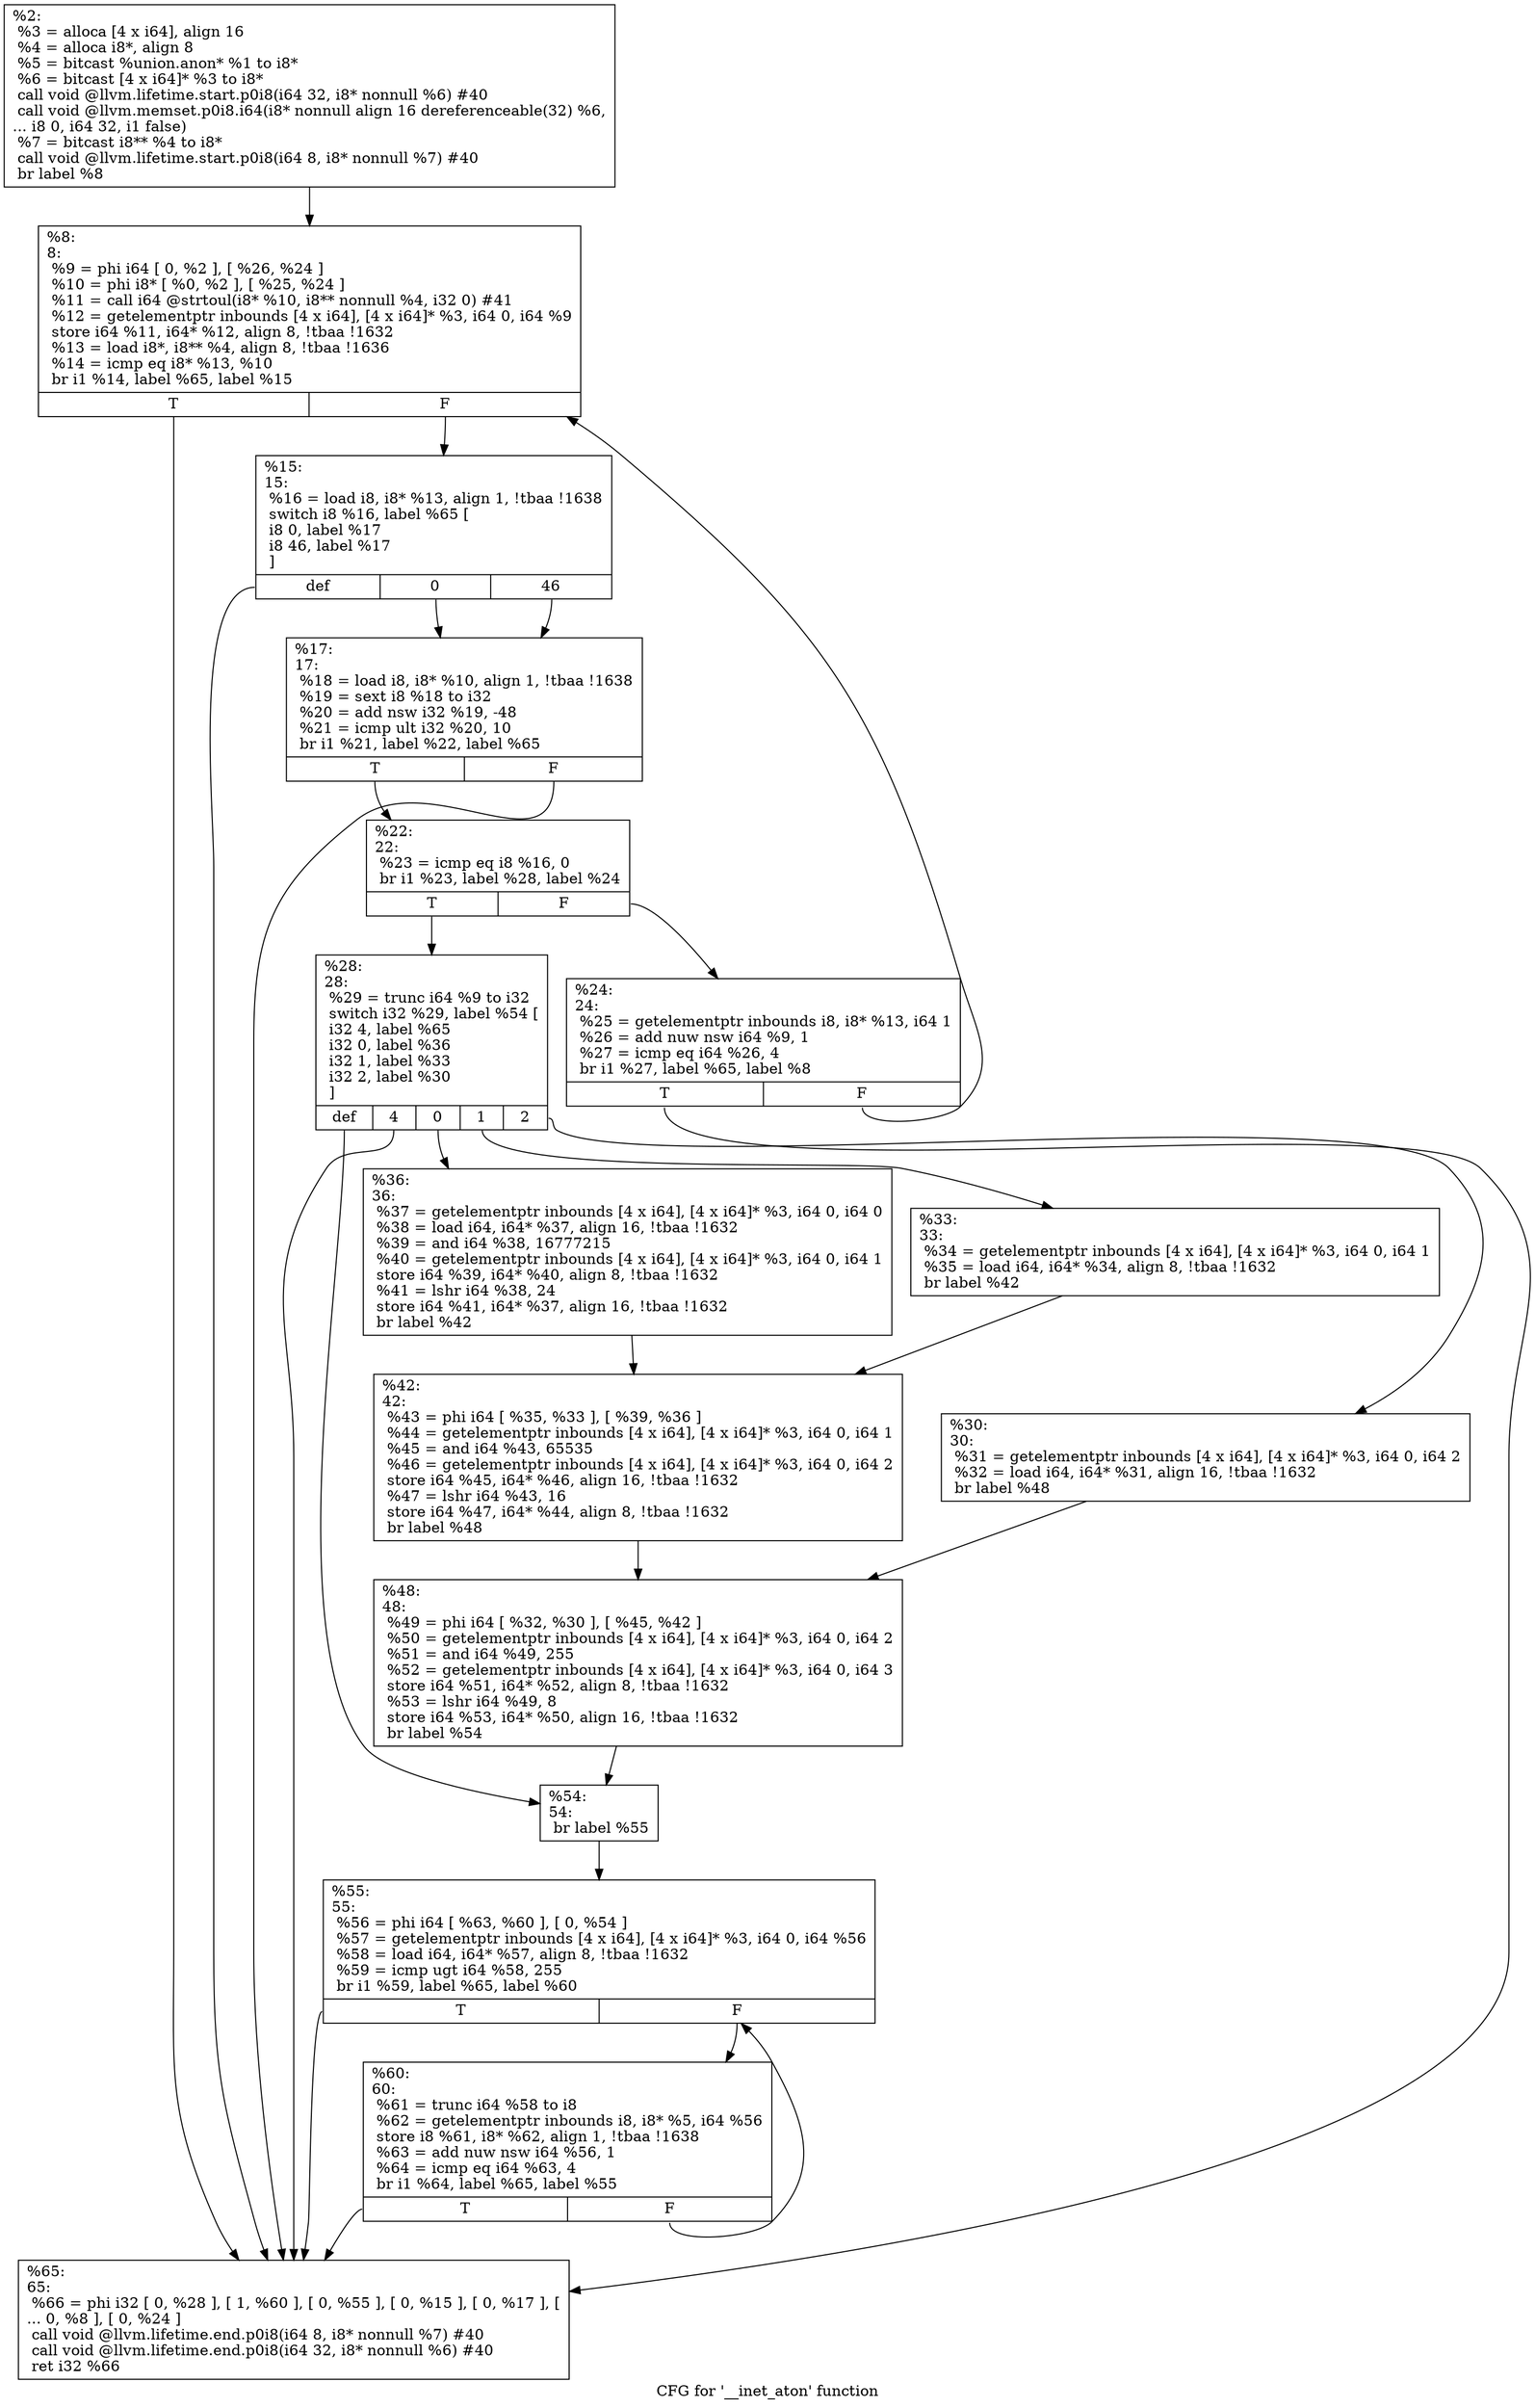 digraph "CFG for '__inet_aton' function" {
	label="CFG for '__inet_aton' function";

	Node0x1795bf0 [shape=record,label="{%2:\l  %3 = alloca [4 x i64], align 16\l  %4 = alloca i8*, align 8\l  %5 = bitcast %union.anon* %1 to i8*\l  %6 = bitcast [4 x i64]* %3 to i8*\l  call void @llvm.lifetime.start.p0i8(i64 32, i8* nonnull %6) #40\l  call void @llvm.memset.p0i8.i64(i8* nonnull align 16 dereferenceable(32) %6,\l... i8 0, i64 32, i1 false)\l  %7 = bitcast i8** %4 to i8*\l  call void @llvm.lifetime.start.p0i8(i64 8, i8* nonnull %7) #40\l  br label %8\l}"];
	Node0x1795bf0 -> Node0x17970a0;
	Node0x17970a0 [shape=record,label="{%8:\l8:                                                \l  %9 = phi i64 [ 0, %2 ], [ %26, %24 ]\l  %10 = phi i8* [ %0, %2 ], [ %25, %24 ]\l  %11 = call i64 @strtoul(i8* %10, i8** nonnull %4, i32 0) #41\l  %12 = getelementptr inbounds [4 x i64], [4 x i64]* %3, i64 0, i64 %9\l  store i64 %11, i64* %12, align 8, !tbaa !1632\l  %13 = load i8*, i8** %4, align 8, !tbaa !1636\l  %14 = icmp eq i8* %13, %10\l  br i1 %14, label %65, label %15\l|{<s0>T|<s1>F}}"];
	Node0x17970a0:s0 -> Node0x17975f0;
	Node0x17970a0:s1 -> Node0x17971e0;
	Node0x17971e0 [shape=record,label="{%15:\l15:                                               \l  %16 = load i8, i8* %13, align 1, !tbaa !1638\l  switch i8 %16, label %65 [\l    i8 0, label %17\l    i8 46, label %17\l  ]\l|{<s0>def|<s1>0|<s2>46}}"];
	Node0x17971e0:s0 -> Node0x17975f0;
	Node0x17971e0:s1 -> Node0x1797230;
	Node0x17971e0:s2 -> Node0x1797230;
	Node0x1797230 [shape=record,label="{%17:\l17:                                               \l  %18 = load i8, i8* %10, align 1, !tbaa !1638\l  %19 = sext i8 %18 to i32\l  %20 = add nsw i32 %19, -48\l  %21 = icmp ult i32 %20, 10\l  br i1 %21, label %22, label %65\l|{<s0>T|<s1>F}}"];
	Node0x1797230:s0 -> Node0x1797280;
	Node0x1797230:s1 -> Node0x17975f0;
	Node0x1797280 [shape=record,label="{%22:\l22:                                               \l  %23 = icmp eq i8 %16, 0\l  br i1 %23, label %28, label %24\l|{<s0>T|<s1>F}}"];
	Node0x1797280:s0 -> Node0x1797320;
	Node0x1797280:s1 -> Node0x17972d0;
	Node0x17972d0 [shape=record,label="{%24:\l24:                                               \l  %25 = getelementptr inbounds i8, i8* %13, i64 1\l  %26 = add nuw nsw i64 %9, 1\l  %27 = icmp eq i64 %26, 4\l  br i1 %27, label %65, label %8\l|{<s0>T|<s1>F}}"];
	Node0x17972d0:s0 -> Node0x17975f0;
	Node0x17972d0:s1 -> Node0x17970a0;
	Node0x1797320 [shape=record,label="{%28:\l28:                                               \l  %29 = trunc i64 %9 to i32\l  switch i32 %29, label %54 [\l    i32 4, label %65\l    i32 0, label %36\l    i32 1, label %33\l    i32 2, label %30\l  ]\l|{<s0>def|<s1>4|<s2>0|<s3>1|<s4>2}}"];
	Node0x1797320:s0 -> Node0x1797500;
	Node0x1797320:s1 -> Node0x17975f0;
	Node0x1797320:s2 -> Node0x1797410;
	Node0x1797320:s3 -> Node0x17973c0;
	Node0x1797320:s4 -> Node0x1797370;
	Node0x1797370 [shape=record,label="{%30:\l30:                                               \l  %31 = getelementptr inbounds [4 x i64], [4 x i64]* %3, i64 0, i64 2\l  %32 = load i64, i64* %31, align 16, !tbaa !1632\l  br label %48\l}"];
	Node0x1797370 -> Node0x17974b0;
	Node0x17973c0 [shape=record,label="{%33:\l33:                                               \l  %34 = getelementptr inbounds [4 x i64], [4 x i64]* %3, i64 0, i64 1\l  %35 = load i64, i64* %34, align 8, !tbaa !1632\l  br label %42\l}"];
	Node0x17973c0 -> Node0x1797460;
	Node0x1797410 [shape=record,label="{%36:\l36:                                               \l  %37 = getelementptr inbounds [4 x i64], [4 x i64]* %3, i64 0, i64 0\l  %38 = load i64, i64* %37, align 16, !tbaa !1632\l  %39 = and i64 %38, 16777215\l  %40 = getelementptr inbounds [4 x i64], [4 x i64]* %3, i64 0, i64 1\l  store i64 %39, i64* %40, align 8, !tbaa !1632\l  %41 = lshr i64 %38, 24\l  store i64 %41, i64* %37, align 16, !tbaa !1632\l  br label %42\l}"];
	Node0x1797410 -> Node0x1797460;
	Node0x1797460 [shape=record,label="{%42:\l42:                                               \l  %43 = phi i64 [ %35, %33 ], [ %39, %36 ]\l  %44 = getelementptr inbounds [4 x i64], [4 x i64]* %3, i64 0, i64 1\l  %45 = and i64 %43, 65535\l  %46 = getelementptr inbounds [4 x i64], [4 x i64]* %3, i64 0, i64 2\l  store i64 %45, i64* %46, align 16, !tbaa !1632\l  %47 = lshr i64 %43, 16\l  store i64 %47, i64* %44, align 8, !tbaa !1632\l  br label %48\l}"];
	Node0x1797460 -> Node0x17974b0;
	Node0x17974b0 [shape=record,label="{%48:\l48:                                               \l  %49 = phi i64 [ %32, %30 ], [ %45, %42 ]\l  %50 = getelementptr inbounds [4 x i64], [4 x i64]* %3, i64 0, i64 2\l  %51 = and i64 %49, 255\l  %52 = getelementptr inbounds [4 x i64], [4 x i64]* %3, i64 0, i64 3\l  store i64 %51, i64* %52, align 8, !tbaa !1632\l  %53 = lshr i64 %49, 8\l  store i64 %53, i64* %50, align 16, !tbaa !1632\l  br label %54\l}"];
	Node0x17974b0 -> Node0x1797500;
	Node0x1797500 [shape=record,label="{%54:\l54:                                               \l  br label %55\l}"];
	Node0x1797500 -> Node0x1797550;
	Node0x1797550 [shape=record,label="{%55:\l55:                                               \l  %56 = phi i64 [ %63, %60 ], [ 0, %54 ]\l  %57 = getelementptr inbounds [4 x i64], [4 x i64]* %3, i64 0, i64 %56\l  %58 = load i64, i64* %57, align 8, !tbaa !1632\l  %59 = icmp ugt i64 %58, 255\l  br i1 %59, label %65, label %60\l|{<s0>T|<s1>F}}"];
	Node0x1797550:s0 -> Node0x17975f0;
	Node0x1797550:s1 -> Node0x17975a0;
	Node0x17975a0 [shape=record,label="{%60:\l60:                                               \l  %61 = trunc i64 %58 to i8\l  %62 = getelementptr inbounds i8, i8* %5, i64 %56\l  store i8 %61, i8* %62, align 1, !tbaa !1638\l  %63 = add nuw nsw i64 %56, 1\l  %64 = icmp eq i64 %63, 4\l  br i1 %64, label %65, label %55\l|{<s0>T|<s1>F}}"];
	Node0x17975a0:s0 -> Node0x17975f0;
	Node0x17975a0:s1 -> Node0x1797550;
	Node0x17975f0 [shape=record,label="{%65:\l65:                                               \l  %66 = phi i32 [ 0, %28 ], [ 1, %60 ], [ 0, %55 ], [ 0, %15 ], [ 0, %17 ], [\l... 0, %8 ], [ 0, %24 ]\l  call void @llvm.lifetime.end.p0i8(i64 8, i8* nonnull %7) #40\l  call void @llvm.lifetime.end.p0i8(i64 32, i8* nonnull %6) #40\l  ret i32 %66\l}"];
}
